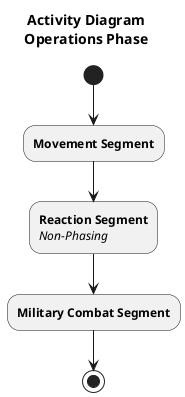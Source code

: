 @startuml

title Activity Diagram\nOperations Phase

' Operations Phase
' Written by Samuel Foster
' Parents: /Turn/Starsystem-Player-Turn
' Children: /Turn/Movement-Segment /Turn/Reaction-Segment /Turn/Military-Combat-Segment

(*) --> "<b>Movement Segment" as MS

MS --> "<b>Reaction Segment\n<i>Non-Phasing" as RS

RS --> "<b>Military Combat Segment" as MCS

--> (*)
@enduml